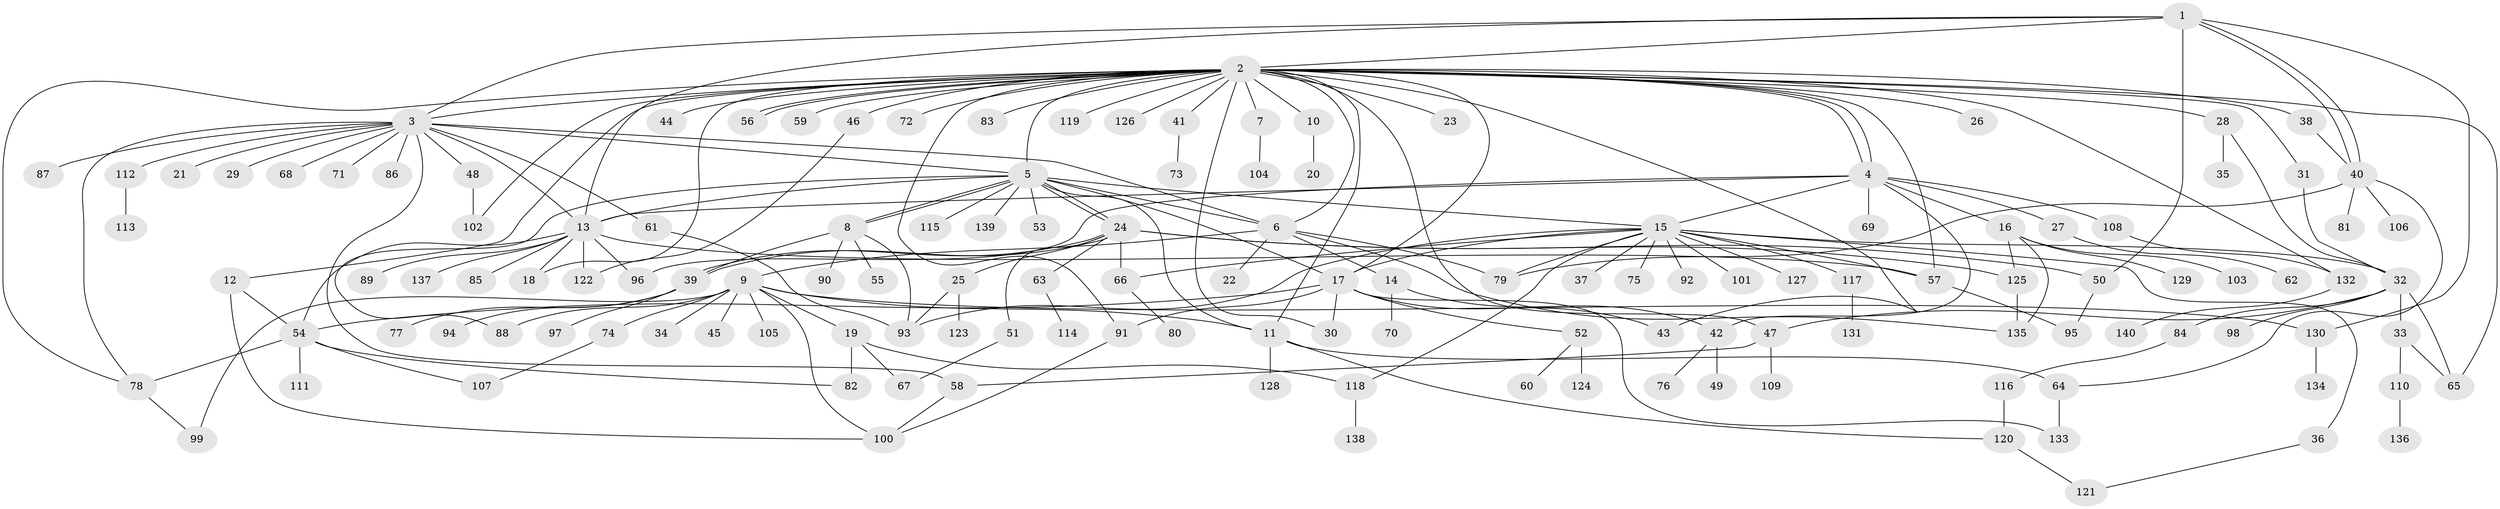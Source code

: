 // coarse degree distribution, {6: 0.02727272727272727, 37: 0.00909090909090909, 15: 0.00909090909090909, 9: 0.00909090909090909, 20: 0.00909090909090909, 17: 0.00909090909090909, 1: 0.4909090909090909, 7: 0.01818181818181818, 3: 0.10909090909090909, 11: 0.00909090909090909, 22: 0.00909090909090909, 4: 0.03636363636363636, 8: 0.00909090909090909, 2: 0.21818181818181817, 5: 0.02727272727272727}
// Generated by graph-tools (version 1.1) at 2025/51/02/27/25 19:51:56]
// undirected, 140 vertices, 205 edges
graph export_dot {
graph [start="1"]
  node [color=gray90,style=filled];
  1;
  2;
  3;
  4;
  5;
  6;
  7;
  8;
  9;
  10;
  11;
  12;
  13;
  14;
  15;
  16;
  17;
  18;
  19;
  20;
  21;
  22;
  23;
  24;
  25;
  26;
  27;
  28;
  29;
  30;
  31;
  32;
  33;
  34;
  35;
  36;
  37;
  38;
  39;
  40;
  41;
  42;
  43;
  44;
  45;
  46;
  47;
  48;
  49;
  50;
  51;
  52;
  53;
  54;
  55;
  56;
  57;
  58;
  59;
  60;
  61;
  62;
  63;
  64;
  65;
  66;
  67;
  68;
  69;
  70;
  71;
  72;
  73;
  74;
  75;
  76;
  77;
  78;
  79;
  80;
  81;
  82;
  83;
  84;
  85;
  86;
  87;
  88;
  89;
  90;
  91;
  92;
  93;
  94;
  95;
  96;
  97;
  98;
  99;
  100;
  101;
  102;
  103;
  104;
  105;
  106;
  107;
  108;
  109;
  110;
  111;
  112;
  113;
  114;
  115;
  116;
  117;
  118;
  119;
  120;
  121;
  122;
  123;
  124;
  125;
  126;
  127;
  128;
  129;
  130;
  131;
  132;
  133;
  134;
  135;
  136;
  137;
  138;
  139;
  140;
  1 -- 2;
  1 -- 3;
  1 -- 13;
  1 -- 40;
  1 -- 40;
  1 -- 50;
  1 -- 130;
  2 -- 3;
  2 -- 4;
  2 -- 4;
  2 -- 5;
  2 -- 6;
  2 -- 7;
  2 -- 10;
  2 -- 11;
  2 -- 12;
  2 -- 17;
  2 -- 18;
  2 -- 23;
  2 -- 26;
  2 -- 28;
  2 -- 30;
  2 -- 31;
  2 -- 38;
  2 -- 41;
  2 -- 43;
  2 -- 44;
  2 -- 46;
  2 -- 47;
  2 -- 56;
  2 -- 56;
  2 -- 57;
  2 -- 59;
  2 -- 65;
  2 -- 72;
  2 -- 78;
  2 -- 83;
  2 -- 91;
  2 -- 102;
  2 -- 119;
  2 -- 126;
  2 -- 132;
  3 -- 5;
  3 -- 6;
  3 -- 13;
  3 -- 21;
  3 -- 29;
  3 -- 48;
  3 -- 58;
  3 -- 61;
  3 -- 68;
  3 -- 71;
  3 -- 78;
  3 -- 86;
  3 -- 87;
  3 -- 112;
  4 -- 13;
  4 -- 15;
  4 -- 16;
  4 -- 27;
  4 -- 42;
  4 -- 69;
  4 -- 96;
  4 -- 108;
  5 -- 6;
  5 -- 8;
  5 -- 8;
  5 -- 11;
  5 -- 13;
  5 -- 15;
  5 -- 17;
  5 -- 24;
  5 -- 24;
  5 -- 53;
  5 -- 88;
  5 -- 115;
  5 -- 139;
  6 -- 9;
  6 -- 14;
  6 -- 22;
  6 -- 79;
  6 -- 135;
  7 -- 104;
  8 -- 39;
  8 -- 55;
  8 -- 90;
  8 -- 93;
  9 -- 11;
  9 -- 19;
  9 -- 34;
  9 -- 45;
  9 -- 74;
  9 -- 88;
  9 -- 99;
  9 -- 100;
  9 -- 105;
  9 -- 130;
  10 -- 20;
  11 -- 64;
  11 -- 120;
  11 -- 128;
  12 -- 54;
  12 -- 100;
  13 -- 18;
  13 -- 54;
  13 -- 57;
  13 -- 85;
  13 -- 89;
  13 -- 96;
  13 -- 122;
  13 -- 137;
  14 -- 42;
  14 -- 70;
  15 -- 17;
  15 -- 32;
  15 -- 36;
  15 -- 37;
  15 -- 57;
  15 -- 66;
  15 -- 75;
  15 -- 79;
  15 -- 92;
  15 -- 93;
  15 -- 101;
  15 -- 117;
  15 -- 118;
  15 -- 127;
  16 -- 103;
  16 -- 125;
  16 -- 129;
  16 -- 135;
  17 -- 30;
  17 -- 43;
  17 -- 52;
  17 -- 54;
  17 -- 91;
  17 -- 133;
  19 -- 67;
  19 -- 82;
  19 -- 118;
  24 -- 25;
  24 -- 39;
  24 -- 39;
  24 -- 50;
  24 -- 51;
  24 -- 63;
  24 -- 66;
  24 -- 125;
  25 -- 93;
  25 -- 123;
  27 -- 62;
  28 -- 32;
  28 -- 35;
  31 -- 32;
  32 -- 33;
  32 -- 47;
  32 -- 65;
  32 -- 84;
  32 -- 98;
  33 -- 65;
  33 -- 110;
  36 -- 121;
  38 -- 40;
  39 -- 77;
  39 -- 94;
  39 -- 97;
  40 -- 64;
  40 -- 79;
  40 -- 81;
  40 -- 106;
  41 -- 73;
  42 -- 49;
  42 -- 76;
  46 -- 122;
  47 -- 58;
  47 -- 109;
  48 -- 102;
  50 -- 95;
  51 -- 67;
  52 -- 60;
  52 -- 124;
  54 -- 78;
  54 -- 82;
  54 -- 107;
  54 -- 111;
  57 -- 95;
  58 -- 100;
  61 -- 93;
  63 -- 114;
  64 -- 133;
  66 -- 80;
  74 -- 107;
  78 -- 99;
  84 -- 116;
  91 -- 100;
  108 -- 132;
  110 -- 136;
  112 -- 113;
  116 -- 120;
  117 -- 131;
  118 -- 138;
  120 -- 121;
  125 -- 135;
  130 -- 134;
  132 -- 140;
}
